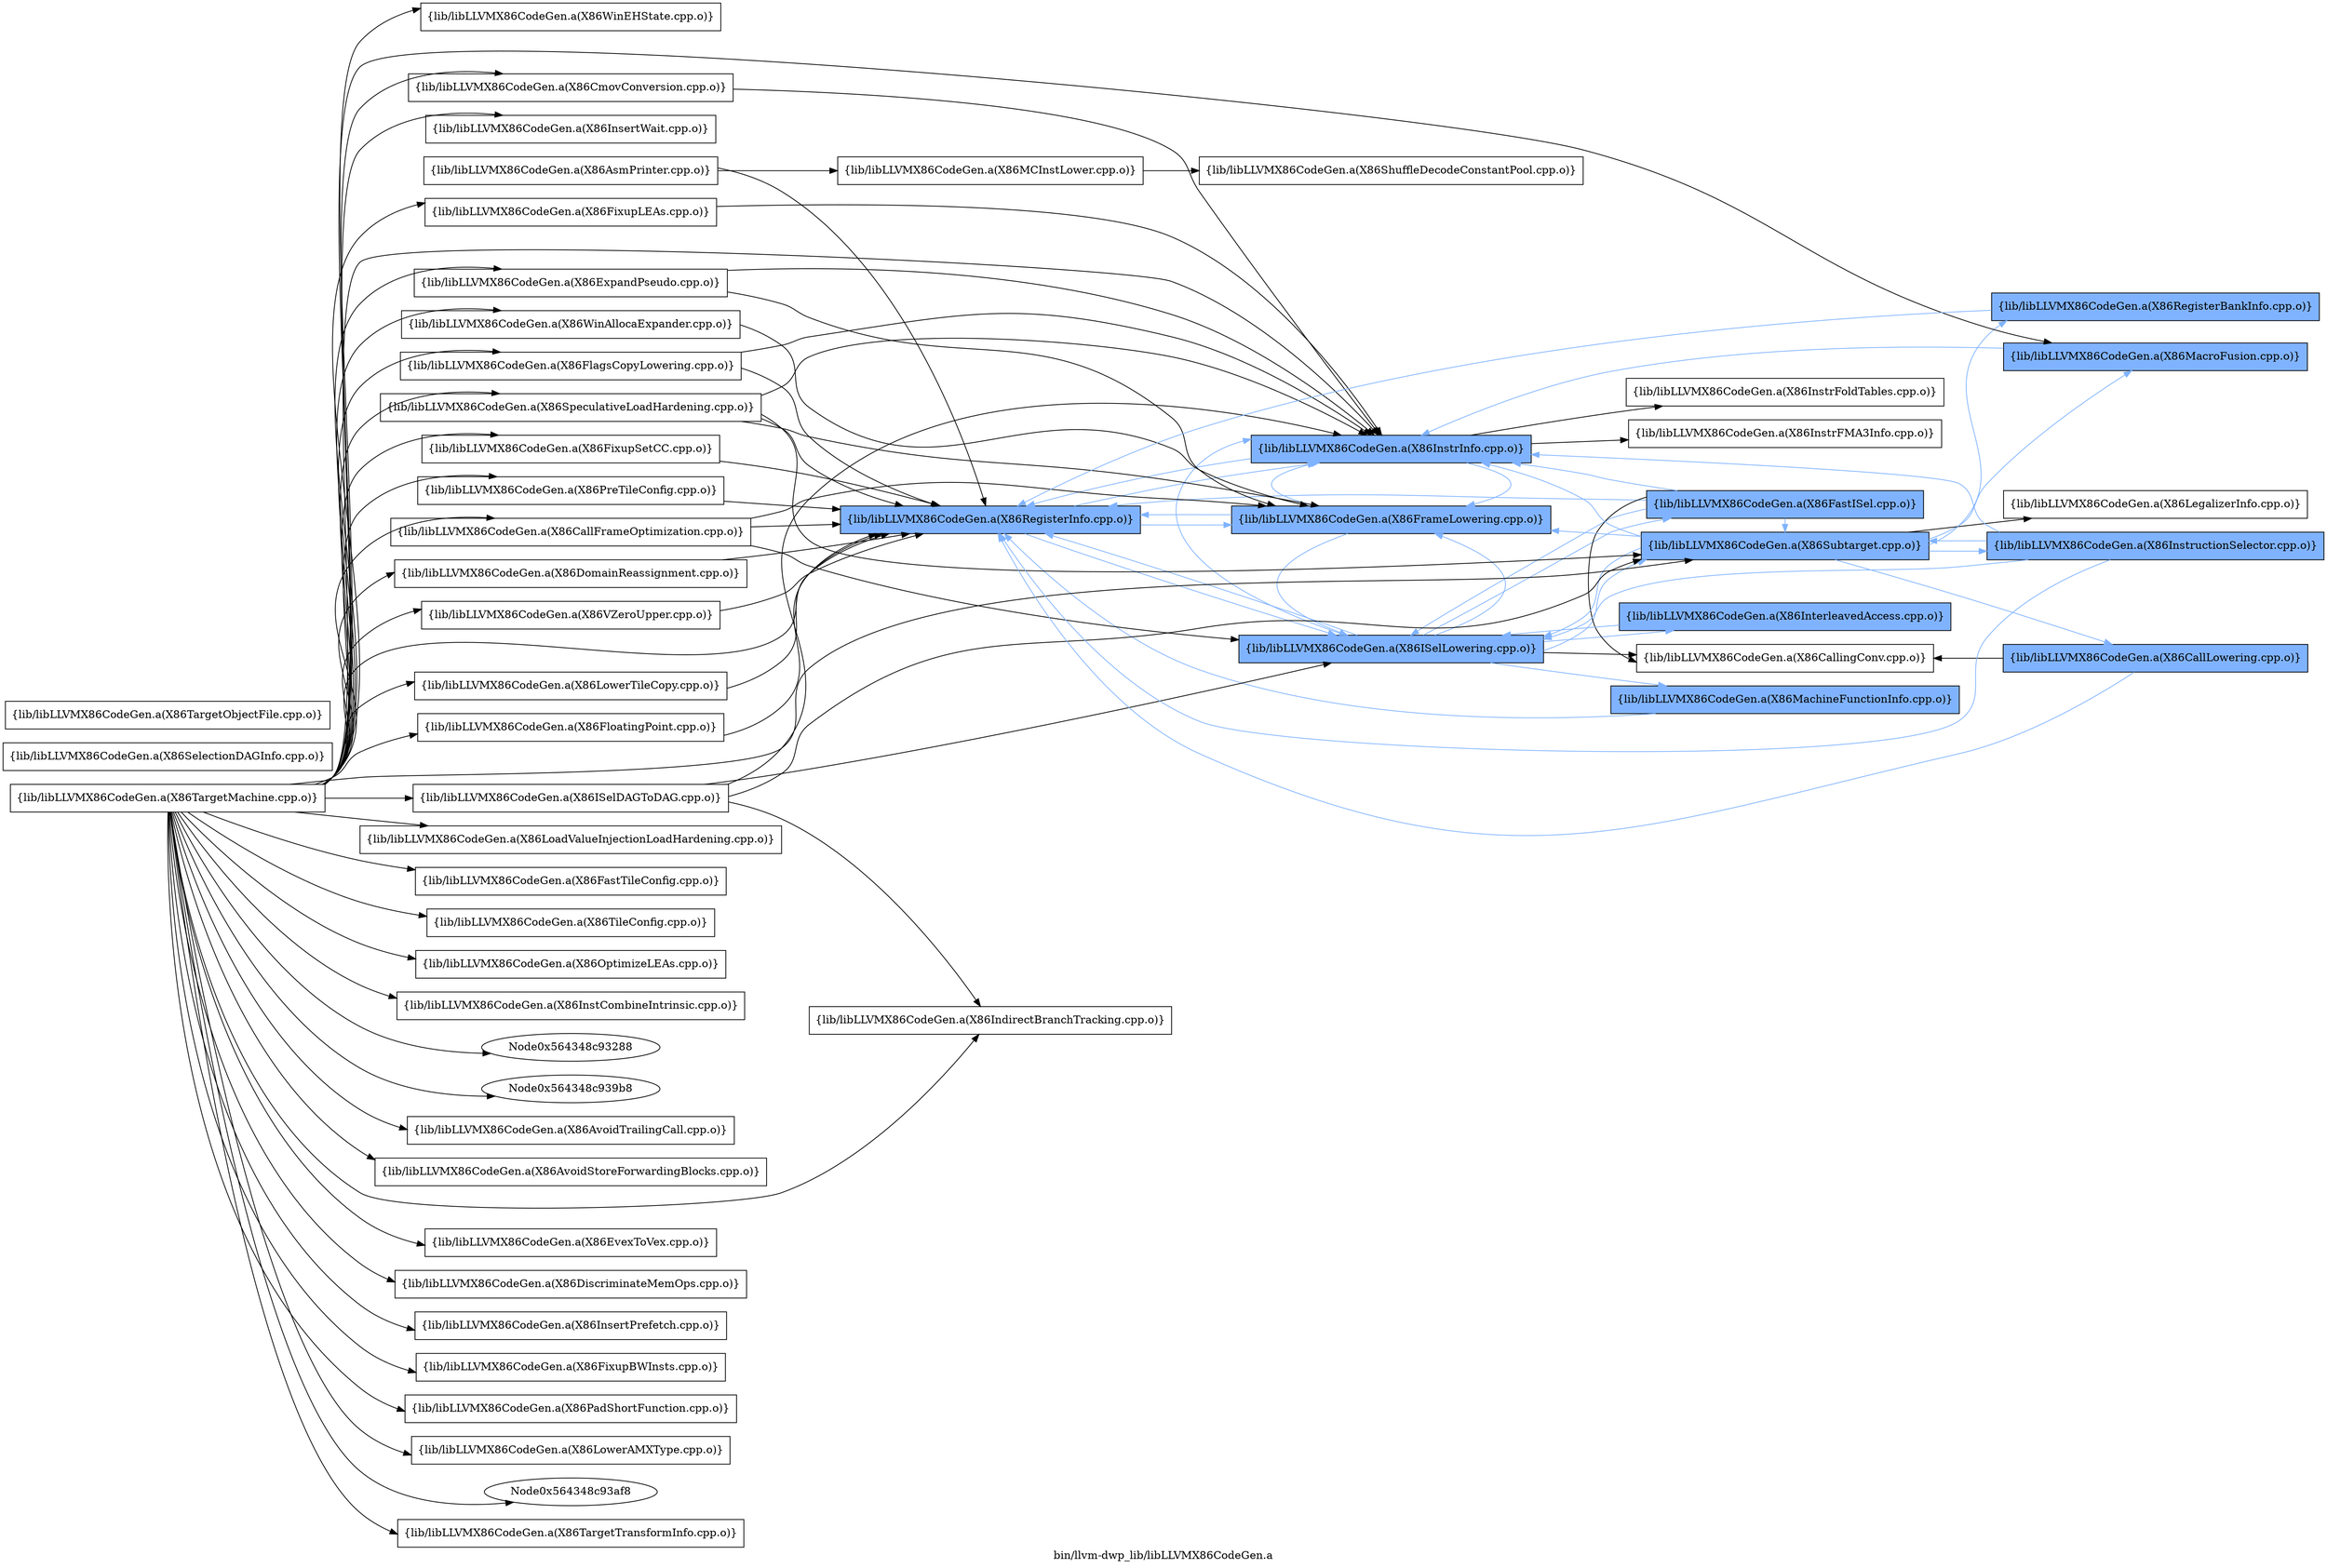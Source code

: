 digraph "bin/llvm-dwp_lib/libLLVMX86CodeGen.a" {
	label="bin/llvm-dwp_lib/libLLVMX86CodeGen.a";
	rankdir=LR;
	{ rank=same; Node0x564348c9fb28;  }
	{ rank=same; Node0x564348c9dfa8; Node0x564348c9edb8;  }
	{ rank=same; Node0x564348c9a858; Node0x564348ca2008; Node0x564348c97bf8; Node0x564348c98aa8;  }
	{ rank=same; Node0x564348c9e1d8; Node0x564348ca18d8; Node0x564348c999a8; Node0x564348c9a128; Node0x564348c9af38; Node0x564348c982d8; Node0x564348c99278;  }

	Node0x564348c9fb28 [shape=record,shape=box,group=0,label="{lib/libLLVMX86CodeGen.a(X86AsmPrinter.cpp.o)}"];
	Node0x564348c9fb28 -> Node0x564348c9dfa8;
	Node0x564348c9fb28 -> Node0x564348c9edb8;
	Node0x564348ca55c8 [shape=record,shape=box,group=0,label="{lib/libLLVMX86CodeGen.a(X86TargetMachine.cpp.o)}"];
	Node0x564348ca55c8 -> Node0x564348c9edb8;
	Node0x564348ca55c8 -> Node0x564348ca0b18;
	Node0x564348ca55c8 -> Node0x564348ca0cf8;
	Node0x564348ca55c8 -> Node0x564348c9f218;
	Node0x564348ca55c8 -> Node0x564348c9f588;
	Node0x564348ca55c8 -> Node0x564348ca0208;
	Node0x564348ca55c8 -> Node0x564348c99318;
	Node0x564348ca55c8 -> Node0x564348c99a48;
	Node0x564348ca55c8 -> Node0x564348c996d8;
	Node0x564348ca55c8 -> Node0x564348c97fb8;
	Node0x564348ca55c8 -> Node0x564348c987d8;
	Node0x564348ca55c8 -> Node0x564348c985f8;
	Node0x564348ca55c8 -> Node0x564348c97bf8;
	Node0x564348ca55c8 -> Node0x564348c9af38;
	Node0x564348ca55c8 -> Node0x564348ca5c58;
	Node0x564348ca55c8 -> Node0x564348ca6248;
	Node0x564348ca55c8 -> Node0x564348c93288;
	Node0x564348ca55c8 -> Node0x564348c939b8;
	Node0x564348ca55c8 -> Node0x564348c94778;
	Node0x564348ca55c8 -> Node0x564348ca5d48;
	Node0x564348ca55c8 -> Node0x564348ca64c8;
	Node0x564348ca55c8 -> Node0x564348ca5988;
	Node0x564348ca55c8 -> Node0x564348ca24b8;
	Node0x564348ca55c8 -> Node0x564348ca2968;
	Node0x564348ca55c8 -> Node0x564348ca1ce8;
	Node0x564348ca55c8 -> Node0x564348ca3868;
	Node0x564348ca55c8 -> Node0x564348ca2be8;
	Node0x564348ca55c8 -> Node0x564348ca33b8;
	Node0x564348ca55c8 -> Node0x564348ca0168;
	Node0x564348ca55c8 -> Node0x564348c9eef8;
	Node0x564348ca55c8 -> Node0x564348c92ba8;
	Node0x564348ca55c8 -> Node0x564348c94e58;
	Node0x564348ca55c8 -> Node0x564348c93af8;
	Node0x564348ca55c8 -> Node0x564348c95f88;
	Node0x564348ca55c8 -> Node0x564348c95808;
	Node0x564348ca55c8 -> Node0x564348c96fc8;
	Node0x564348ca55c8 -> Node0x564348c971f8;
	Node0x564348ca55c8 -> Node0x564348c96b18;
	Node0x564348c9dfa8 [shape=record,shape=box,group=0,label="{lib/libLLVMX86CodeGen.a(X86MCInstLower.cpp.o)}"];
	Node0x564348c9dfa8 -> Node0x564348c9a858;
	Node0x564348c9edb8 [shape=record,shape=box,group=1,style=filled,fillcolor="0.600000 0.5 1",label="{lib/libLLVMX86CodeGen.a(X86RegisterInfo.cpp.o)}"];
	Node0x564348c9edb8 -> Node0x564348ca2008[color="0.600000 0.5 1"];
	Node0x564348c9edb8 -> Node0x564348c97bf8[color="0.600000 0.5 1"];
	Node0x564348c9edb8 -> Node0x564348c98aa8[color="0.600000 0.5 1"];
	Node0x564348c9a858 [shape=record,shape=box,group=0,label="{lib/libLLVMX86CodeGen.a(X86ShuffleDecodeConstantPool.cpp.o)}"];
	Node0x564348c9e1d8 [shape=record,shape=box,group=1,style=filled,fillcolor="0.600000 0.5 1",label="{lib/libLLVMX86CodeGen.a(X86MachineFunctionInfo.cpp.o)}"];
	Node0x564348c9e1d8 -> Node0x564348c9edb8[color="0.600000 0.5 1"];
	Node0x564348ca2008 [shape=record,shape=box,group=1,style=filled,fillcolor="0.600000 0.5 1",label="{lib/libLLVMX86CodeGen.a(X86ISelLowering.cpp.o)}"];
	Node0x564348ca2008 -> Node0x564348c9e1d8[color="0.600000 0.5 1"];
	Node0x564348ca2008 -> Node0x564348c9edb8[color="0.600000 0.5 1"];
	Node0x564348ca2008 -> Node0x564348ca18d8[color="0.600000 0.5 1"];
	Node0x564348ca2008 -> Node0x564348c97bf8[color="0.600000 0.5 1"];
	Node0x564348ca2008 -> Node0x564348c98aa8[color="0.600000 0.5 1"];
	Node0x564348ca2008 -> Node0x564348c999a8;
	Node0x564348ca2008 -> Node0x564348c9a128[color="0.600000 0.5 1"];
	Node0x564348ca2008 -> Node0x564348c9af38[color="0.600000 0.5 1"];
	Node0x564348c97bf8 [shape=record,shape=box,group=1,style=filled,fillcolor="0.600000 0.5 1",label="{lib/libLLVMX86CodeGen.a(X86InstrInfo.cpp.o)}"];
	Node0x564348c97bf8 -> Node0x564348c9edb8[color="0.600000 0.5 1"];
	Node0x564348c97bf8 -> Node0x564348c982d8;
	Node0x564348c97bf8 -> Node0x564348c98aa8[color="0.600000 0.5 1"];
	Node0x564348c97bf8 -> Node0x564348c99278;
	Node0x564348c98aa8 [shape=record,shape=box,group=1,style=filled,fillcolor="0.600000 0.5 1",label="{lib/libLLVMX86CodeGen.a(X86FrameLowering.cpp.o)}"];
	Node0x564348c98aa8 -> Node0x564348c9edb8[color="0.600000 0.5 1"];
	Node0x564348c98aa8 -> Node0x564348ca2008[color="0.600000 0.5 1"];
	Node0x564348c98aa8 -> Node0x564348c97bf8[color="0.600000 0.5 1"];
	Node0x564348ca18d8 [shape=record,shape=box,group=1,style=filled,fillcolor="0.600000 0.5 1",label="{lib/libLLVMX86CodeGen.a(X86FastISel.cpp.o)}"];
	Node0x564348ca18d8 -> Node0x564348c9edb8[color="0.600000 0.5 1"];
	Node0x564348ca18d8 -> Node0x564348ca2008[color="0.600000 0.5 1"];
	Node0x564348ca18d8 -> Node0x564348c97bf8[color="0.600000 0.5 1"];
	Node0x564348ca18d8 -> Node0x564348c999a8;
	Node0x564348ca18d8 -> Node0x564348c9af38[color="0.600000 0.5 1"];
	Node0x564348c999a8 [shape=record,shape=box,group=0,label="{lib/libLLVMX86CodeGen.a(X86CallingConv.cpp.o)}"];
	Node0x564348c9a128 [shape=record,shape=box,group=1,style=filled,fillcolor="0.600000 0.5 1",label="{lib/libLLVMX86CodeGen.a(X86InterleavedAccess.cpp.o)}"];
	Node0x564348c9a128 -> Node0x564348ca2008[color="0.600000 0.5 1"];
	Node0x564348c9af38 [shape=record,shape=box,group=1,style=filled,fillcolor="0.600000 0.5 1",label="{lib/libLLVMX86CodeGen.a(X86Subtarget.cpp.o)}"];
	Node0x564348c9af38 -> Node0x564348ca2008[color="0.600000 0.5 1"];
	Node0x564348c9af38 -> Node0x564348c97bf8[color="0.600000 0.5 1"];
	Node0x564348c9af38 -> Node0x564348c98aa8[color="0.600000 0.5 1"];
	Node0x564348c9af38 -> Node0x564348ca3ea8[color="0.600000 0.5 1"];
	Node0x564348c9af38 -> Node0x564348ca34f8;
	Node0x564348c9af38 -> Node0x564348ca4358[color="0.600000 0.5 1"];
	Node0x564348c9af38 -> Node0x564348ca4f38[color="0.600000 0.5 1"];
	Node0x564348c9af38 -> Node0x564348ca5c58[color="0.600000 0.5 1"];
	Node0x564348c982d8 [shape=record,shape=box,group=0,label="{lib/libLLVMX86CodeGen.a(X86InstrFoldTables.cpp.o)}"];
	Node0x564348c99278 [shape=record,shape=box,group=0,label="{lib/libLLVMX86CodeGen.a(X86InstrFMA3Info.cpp.o)}"];
	Node0x564348ca3ea8 [shape=record,shape=box,group=1,style=filled,fillcolor="0.600000 0.5 1",label="{lib/libLLVMX86CodeGen.a(X86CallLowering.cpp.o)}"];
	Node0x564348ca3ea8 -> Node0x564348c9edb8[color="0.600000 0.5 1"];
	Node0x564348ca3ea8 -> Node0x564348c999a8;
	Node0x564348ca34f8 [shape=record,shape=box,group=0,label="{lib/libLLVMX86CodeGen.a(X86LegalizerInfo.cpp.o)}"];
	Node0x564348ca4358 [shape=record,shape=box,group=1,style=filled,fillcolor="0.600000 0.5 1",label="{lib/libLLVMX86CodeGen.a(X86RegisterBankInfo.cpp.o)}"];
	Node0x564348ca4358 -> Node0x564348c9edb8[color="0.600000 0.5 1"];
	Node0x564348ca4f38 [shape=record,shape=box,group=1,style=filled,fillcolor="0.600000 0.5 1",label="{lib/libLLVMX86CodeGen.a(X86InstructionSelector.cpp.o)}"];
	Node0x564348ca4f38 -> Node0x564348c9edb8[color="0.600000 0.5 1"];
	Node0x564348ca4f38 -> Node0x564348ca2008[color="0.600000 0.5 1"];
	Node0x564348ca4f38 -> Node0x564348c97bf8[color="0.600000 0.5 1"];
	Node0x564348ca4f38 -> Node0x564348c9af38[color="0.600000 0.5 1"];
	Node0x564348ca5c58 [shape=record,shape=box,group=1,style=filled,fillcolor="0.600000 0.5 1",label="{lib/libLLVMX86CodeGen.a(X86MacroFusion.cpp.o)}"];
	Node0x564348ca5c58 -> Node0x564348c97bf8[color="0.600000 0.5 1"];
	Node0x564348c9b758 [shape=record,shape=box,group=0,label="{lib/libLLVMX86CodeGen.a(X86SelectionDAGInfo.cpp.o)}"];
	Node0x564348ca0b18 [shape=record,shape=box,group=0,label="{lib/libLLVMX86CodeGen.a(X86ExpandPseudo.cpp.o)}"];
	Node0x564348ca0b18 -> Node0x564348c97bf8;
	Node0x564348ca0b18 -> Node0x564348c98aa8;
	Node0x564348ca0cf8 [shape=record,shape=box,group=0,label="{lib/libLLVMX86CodeGen.a(X86LowerTileCopy.cpp.o)}"];
	Node0x564348ca0cf8 -> Node0x564348c9edb8;
	Node0x564348c9f218 [shape=record,shape=box,group=0,label="{lib/libLLVMX86CodeGen.a(X86FloatingPoint.cpp.o)}"];
	Node0x564348c9f218 -> Node0x564348c9edb8;
	Node0x564348c9f588 [shape=record,shape=box,group=0,label="{lib/libLLVMX86CodeGen.a(X86LoadValueInjectionLoadHardening.cpp.o)}"];
	Node0x564348ca0208 [shape=record,shape=box,group=0,label="{lib/libLLVMX86CodeGen.a(X86FastTileConfig.cpp.o)}"];
	Node0x564348c99318 [shape=record,shape=box,group=0,label="{lib/libLLVMX86CodeGen.a(X86TileConfig.cpp.o)}"];
	Node0x564348c99a48 [shape=record,shape=box,group=0,label="{lib/libLLVMX86CodeGen.a(X86SpeculativeLoadHardening.cpp.o)}"];
	Node0x564348c99a48 -> Node0x564348c9edb8;
	Node0x564348c99a48 -> Node0x564348c97bf8;
	Node0x564348c99a48 -> Node0x564348c98aa8;
	Node0x564348c99a48 -> Node0x564348c9af38;
	Node0x564348c996d8 [shape=record,shape=box,group=0,label="{lib/libLLVMX86CodeGen.a(X86FlagsCopyLowering.cpp.o)}"];
	Node0x564348c996d8 -> Node0x564348c9edb8;
	Node0x564348c996d8 -> Node0x564348c97bf8;
	Node0x564348c97fb8 [shape=record,shape=box,group=0,label="{lib/libLLVMX86CodeGen.a(X86FixupSetCC.cpp.o)}"];
	Node0x564348c97fb8 -> Node0x564348c9edb8;
	Node0x564348c987d8 [shape=record,shape=box,group=0,label="{lib/libLLVMX86CodeGen.a(X86OptimizeLEAs.cpp.o)}"];
	Node0x564348c985f8 [shape=record,shape=box,group=0,label="{lib/libLLVMX86CodeGen.a(X86CallFrameOptimization.cpp.o)}"];
	Node0x564348c985f8 -> Node0x564348c9edb8;
	Node0x564348c985f8 -> Node0x564348ca2008;
	Node0x564348c985f8 -> Node0x564348c98aa8;
	Node0x564348ca6248 [shape=record,shape=box,group=0,label="{lib/libLLVMX86CodeGen.a(X86InstCombineIntrinsic.cpp.o)}"];
	Node0x564348c94778 [shape=record,shape=box,group=0,label="{lib/libLLVMX86CodeGen.a(X86AvoidTrailingCall.cpp.o)}"];
	Node0x564348ca5d48 [shape=record,shape=box,group=0,label="{lib/libLLVMX86CodeGen.a(X86AvoidStoreForwardingBlocks.cpp.o)}"];
	Node0x564348ca64c8 [shape=record,shape=box,group=0,label="{lib/libLLVMX86CodeGen.a(X86PreTileConfig.cpp.o)}"];
	Node0x564348ca64c8 -> Node0x564348c9edb8;
	Node0x564348ca5988 [shape=record,shape=box,group=0,label="{lib/libLLVMX86CodeGen.a(X86CmovConversion.cpp.o)}"];
	Node0x564348ca5988 -> Node0x564348c97bf8;
	Node0x564348ca24b8 [shape=record,shape=box,group=0,label="{lib/libLLVMX86CodeGen.a(X86ISelDAGToDAG.cpp.o)}"];
	Node0x564348ca24b8 -> Node0x564348ca2008;
	Node0x564348ca24b8 -> Node0x564348c97bf8;
	Node0x564348ca24b8 -> Node0x564348c9af38;
	Node0x564348ca24b8 -> Node0x564348ca2968;
	Node0x564348ca2968 [shape=record,shape=box,group=0,label="{lib/libLLVMX86CodeGen.a(X86IndirectBranchTracking.cpp.o)}"];
	Node0x564348ca1ce8 [shape=record,shape=box,group=0,label="{lib/libLLVMX86CodeGen.a(X86EvexToVex.cpp.o)}"];
	Node0x564348ca3868 [shape=record,shape=box,group=0,label="{lib/libLLVMX86CodeGen.a(X86DiscriminateMemOps.cpp.o)}"];
	Node0x564348ca2be8 [shape=record,shape=box,group=0,label="{lib/libLLVMX86CodeGen.a(X86InsertPrefetch.cpp.o)}"];
	Node0x564348ca33b8 [shape=record,shape=box,group=0,label="{lib/libLLVMX86CodeGen.a(X86FixupBWInsts.cpp.o)}"];
	Node0x564348ca0168 [shape=record,shape=box,group=0,label="{lib/libLLVMX86CodeGen.a(X86PadShortFunction.cpp.o)}"];
	Node0x564348c9eef8 [shape=record,shape=box,group=0,label="{lib/libLLVMX86CodeGen.a(X86FixupLEAs.cpp.o)}"];
	Node0x564348c9eef8 -> Node0x564348c97bf8;
	Node0x564348c92ba8 [shape=record,shape=box,group=0,label="{lib/libLLVMX86CodeGen.a(X86LowerAMXType.cpp.o)}"];
	Node0x564348c94e58 [shape=record,shape=box,group=0,label="{lib/libLLVMX86CodeGen.a(X86DomainReassignment.cpp.o)}"];
	Node0x564348c94e58 -> Node0x564348c9edb8;
	Node0x564348c95f88 [shape=record,shape=box,group=0,label="{lib/libLLVMX86CodeGen.a(X86TargetTransformInfo.cpp.o)}"];
	Node0x564348c95808 [shape=record,shape=box,group=0,label="{lib/libLLVMX86CodeGen.a(X86VZeroUpper.cpp.o)}"];
	Node0x564348c95808 -> Node0x564348c9edb8;
	Node0x564348c96fc8 [shape=record,shape=box,group=0,label="{lib/libLLVMX86CodeGen.a(X86WinAllocaExpander.cpp.o)}"];
	Node0x564348c96fc8 -> Node0x564348c98aa8;
	Node0x564348c971f8 [shape=record,shape=box,group=0,label="{lib/libLLVMX86CodeGen.a(X86WinEHState.cpp.o)}"];
	Node0x564348c96b18 [shape=record,shape=box,group=0,label="{lib/libLLVMX86CodeGen.a(X86InsertWait.cpp.o)}"];
	Node0x564348c95d58 [shape=record,shape=box,group=0,label="{lib/libLLVMX86CodeGen.a(X86TargetObjectFile.cpp.o)}"];
}
